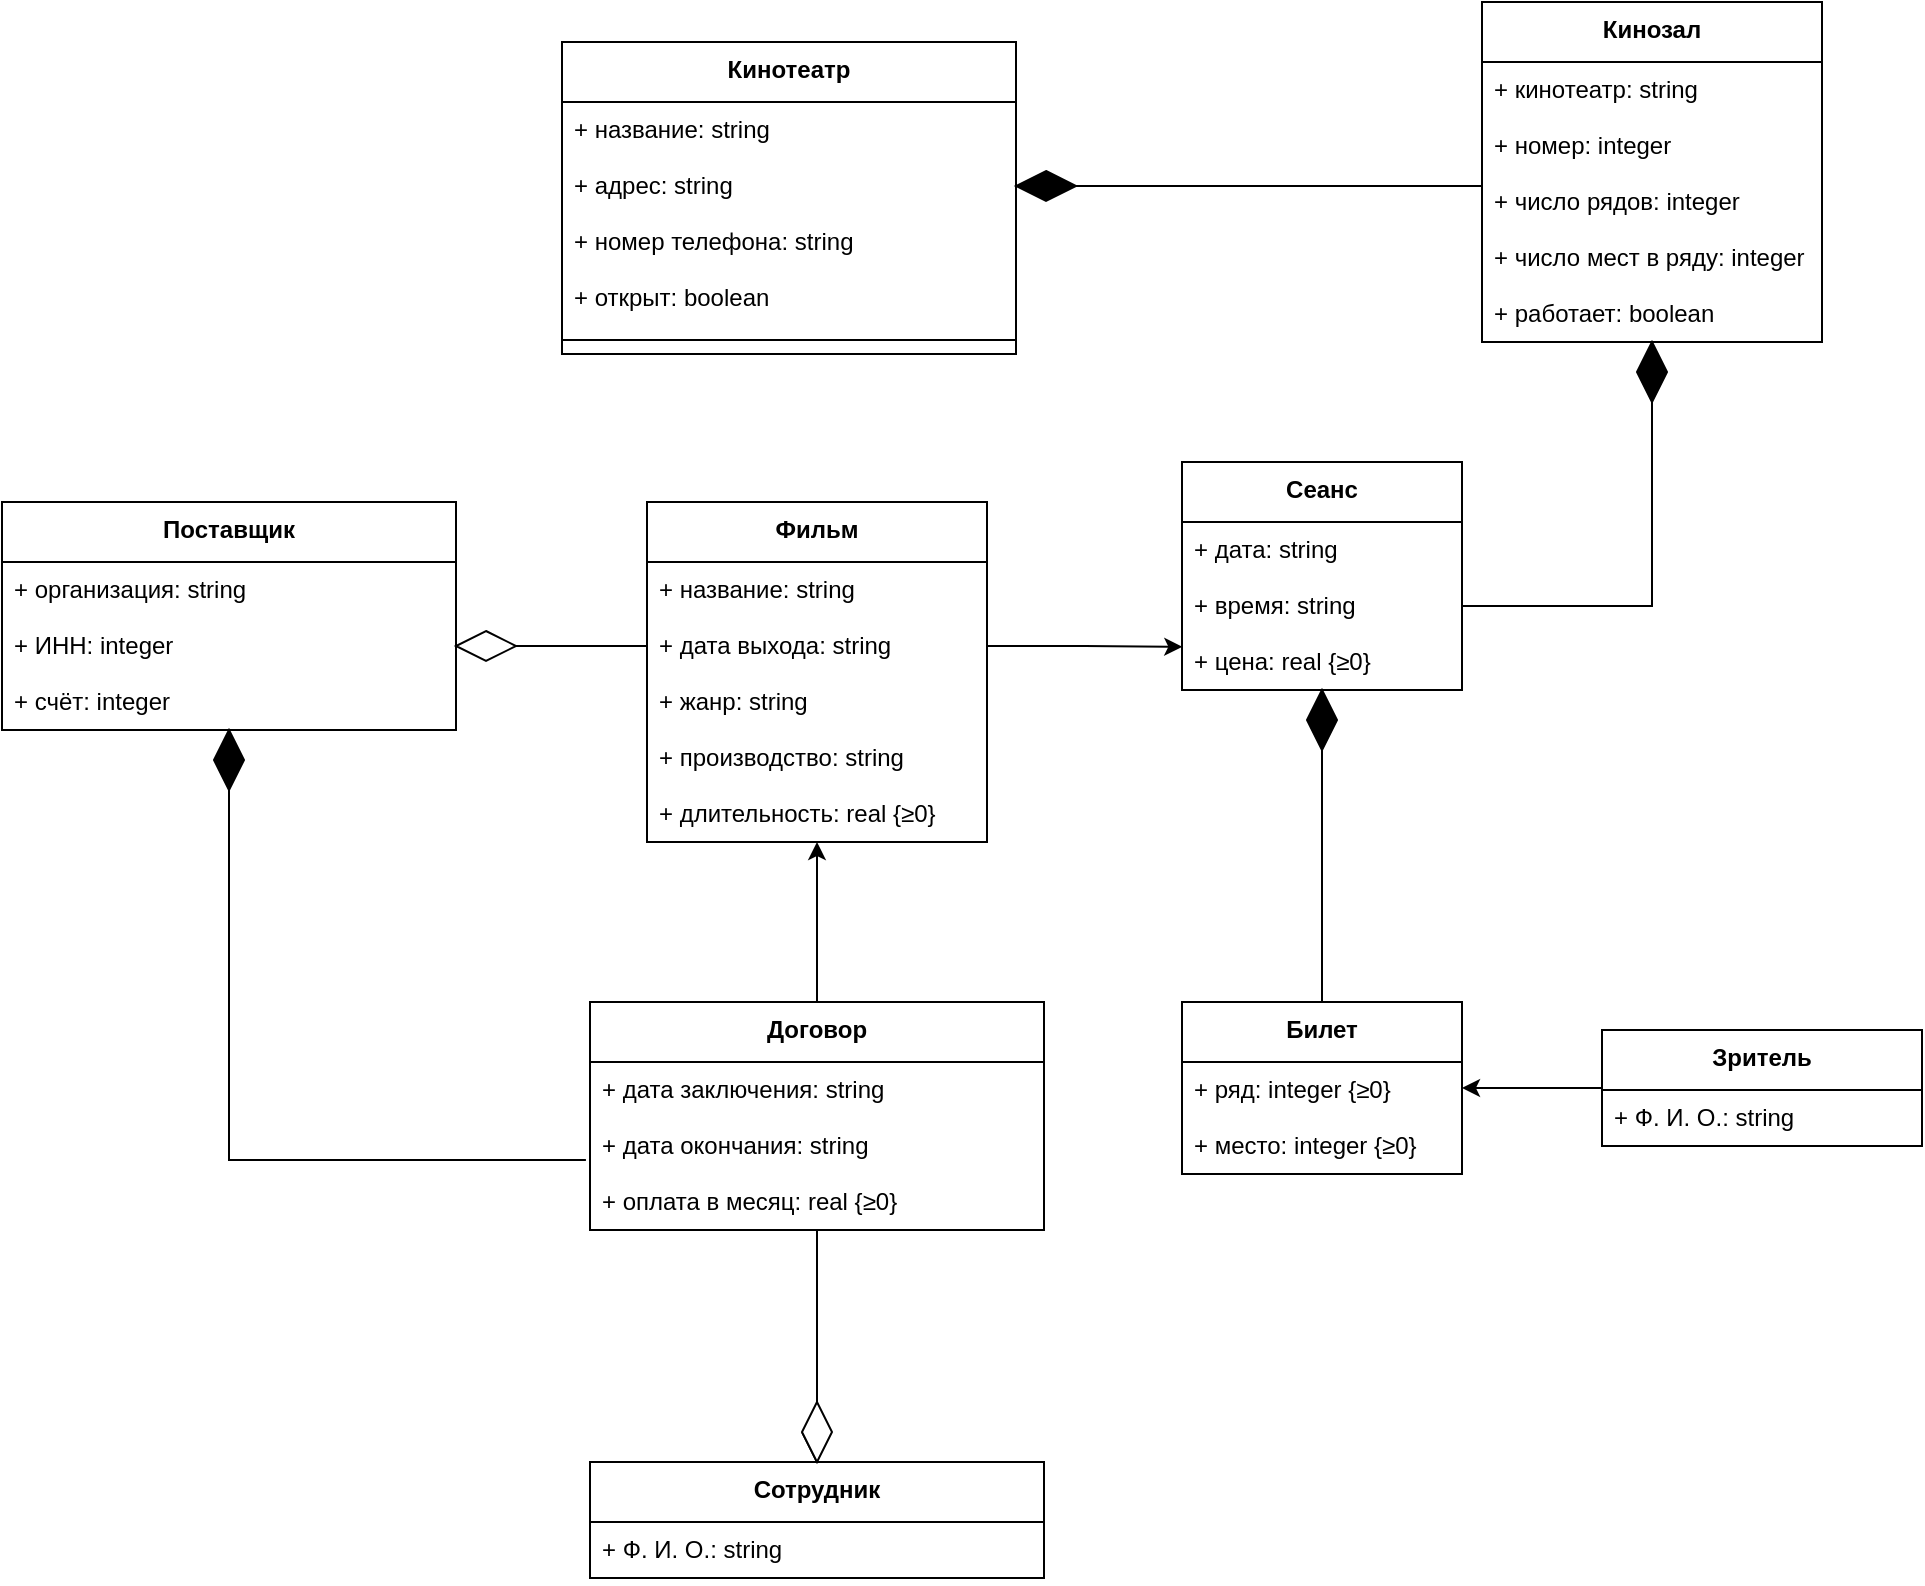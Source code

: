 <mxfile version="24.7.17">
  <diagram name="Страница — 1" id="wiB0xdLLIhYN8P5Gtzej">
    <mxGraphModel dx="2261" dy="762" grid="1" gridSize="10" guides="1" tooltips="1" connect="1" arrows="1" fold="1" page="1" pageScale="1" pageWidth="827" pageHeight="1169" math="0" shadow="0">
      <root>
        <mxCell id="0" />
        <mxCell id="1" parent="0" />
        <mxCell id="2" value="Кинотеатр" style="swimlane;fontStyle=1;align=center;verticalAlign=top;childLayout=stackLayout;horizontal=1;startSize=30;horizontalStack=0;resizeParent=1;resizeParentMax=0;resizeLast=0;collapsible=0;marginBottom=0;" parent="1" vertex="1">
          <mxGeometry x="120" y="80" width="227" height="156" as="geometry" />
        </mxCell>
        <mxCell id="3" value="+ название: string" style="text;strokeColor=none;fillColor=none;align=left;verticalAlign=top;spacingLeft=4;spacingRight=4;overflow=hidden;rotatable=0;points=[[0,0.5],[1,0.5]];portConstraint=eastwest;" parent="2" vertex="1">
          <mxGeometry y="30" width="227" height="28" as="geometry" />
        </mxCell>
        <mxCell id="4" value="+ адрес: string" style="text;strokeColor=none;fillColor=none;align=left;verticalAlign=top;spacingLeft=4;spacingRight=4;overflow=hidden;rotatable=0;points=[[0,0.5],[1,0.5]];portConstraint=eastwest;" parent="2" vertex="1">
          <mxGeometry y="58" width="227" height="28" as="geometry" />
        </mxCell>
        <mxCell id="5" value="+ номер телефона: string" style="text;strokeColor=none;fillColor=none;align=left;verticalAlign=top;spacingLeft=4;spacingRight=4;overflow=hidden;rotatable=0;points=[[0,0.5],[1,0.5]];portConstraint=eastwest;" parent="2" vertex="1">
          <mxGeometry y="86" width="227" height="28" as="geometry" />
        </mxCell>
        <mxCell id="vVGNaH5bN_ZbgL46CGYj-31" value="+ открыт: boolean" style="text;strokeColor=none;fillColor=none;align=left;verticalAlign=top;spacingLeft=4;spacingRight=4;overflow=hidden;rotatable=0;points=[[0,0.5],[1,0.5]];portConstraint=eastwest;" vertex="1" parent="2">
          <mxGeometry y="114" width="227" height="28" as="geometry" />
        </mxCell>
        <mxCell id="6" style="line;strokeWidth=1;fillColor=none;align=left;verticalAlign=middle;spacingTop=-1;spacingLeft=3;spacingRight=3;rotatable=0;labelPosition=right;points=[];portConstraint=eastwest;strokeColor=inherit;" parent="2" vertex="1">
          <mxGeometry y="142" width="227" height="14" as="geometry" />
        </mxCell>
        <mxCell id="q_-b5fSHFq03yZxw9WrV-7" value="Кинозал" style="swimlane;fontStyle=1;align=center;verticalAlign=top;childLayout=stackLayout;horizontal=1;startSize=30;horizontalStack=0;resizeParent=1;resizeParentMax=0;resizeLast=0;collapsible=0;marginBottom=0;" parent="1" vertex="1">
          <mxGeometry x="580" y="60" width="170" height="170" as="geometry" />
        </mxCell>
        <mxCell id="q_-b5fSHFq03yZxw9WrV-9" value="+ кинотеатр: string" style="text;strokeColor=none;fillColor=none;align=left;verticalAlign=top;spacingLeft=4;spacingRight=4;overflow=hidden;rotatable=0;points=[[0,0.5],[1,0.5]];portConstraint=eastwest;" parent="q_-b5fSHFq03yZxw9WrV-7" vertex="1">
          <mxGeometry y="30" width="170" height="28" as="geometry" />
        </mxCell>
        <mxCell id="q_-b5fSHFq03yZxw9WrV-8" value="+ номер: integer" style="text;strokeColor=none;fillColor=none;align=left;verticalAlign=top;spacingLeft=4;spacingRight=4;overflow=hidden;rotatable=0;points=[[0,0.5],[1,0.5]];portConstraint=eastwest;" parent="q_-b5fSHFq03yZxw9WrV-7" vertex="1">
          <mxGeometry y="58" width="170" height="28" as="geometry" />
        </mxCell>
        <mxCell id="q_-b5fSHFq03yZxw9WrV-10" value="+ число рядов: integer" style="text;strokeColor=none;fillColor=none;align=left;verticalAlign=top;spacingLeft=4;spacingRight=4;overflow=hidden;rotatable=0;points=[[0,0.5],[1,0.5]];portConstraint=eastwest;" parent="q_-b5fSHFq03yZxw9WrV-7" vertex="1">
          <mxGeometry y="86" width="170" height="28" as="geometry" />
        </mxCell>
        <mxCell id="q_-b5fSHFq03yZxw9WrV-18" value="+ число мест в ряду: integer" style="text;strokeColor=none;fillColor=none;align=left;verticalAlign=top;spacingLeft=4;spacingRight=4;overflow=hidden;rotatable=0;points=[[0,0.5],[1,0.5]];portConstraint=eastwest;" parent="q_-b5fSHFq03yZxw9WrV-7" vertex="1">
          <mxGeometry y="114" width="170" height="28" as="geometry" />
        </mxCell>
        <mxCell id="vVGNaH5bN_ZbgL46CGYj-28" value="+ работает: boolean" style="text;strokeColor=none;fillColor=none;align=left;verticalAlign=top;spacingLeft=4;spacingRight=4;overflow=hidden;rotatable=0;points=[[0,0.5],[1,0.5]];portConstraint=eastwest;" vertex="1" parent="q_-b5fSHFq03yZxw9WrV-7">
          <mxGeometry y="142" width="170" height="28" as="geometry" />
        </mxCell>
        <mxCell id="q_-b5fSHFq03yZxw9WrV-12" value="Фильм" style="swimlane;fontStyle=1;align=center;verticalAlign=top;childLayout=stackLayout;horizontal=1;startSize=30;horizontalStack=0;resizeParent=1;resizeParentMax=0;resizeLast=0;collapsible=0;marginBottom=0;" parent="1" vertex="1">
          <mxGeometry x="162.5" y="310" width="170" height="170" as="geometry" />
        </mxCell>
        <mxCell id="q_-b5fSHFq03yZxw9WrV-13" value="+ название: string" style="text;strokeColor=none;fillColor=none;align=left;verticalAlign=top;spacingLeft=4;spacingRight=4;overflow=hidden;rotatable=0;points=[[0,0.5],[1,0.5]];portConstraint=eastwest;" parent="q_-b5fSHFq03yZxw9WrV-12" vertex="1">
          <mxGeometry y="30" width="170" height="28" as="geometry" />
        </mxCell>
        <mxCell id="q_-b5fSHFq03yZxw9WrV-14" value="+ дата выхода: string" style="text;strokeColor=none;fillColor=none;align=left;verticalAlign=top;spacingLeft=4;spacingRight=4;overflow=hidden;rotatable=0;points=[[0,0.5],[1,0.5]];portConstraint=eastwest;" parent="q_-b5fSHFq03yZxw9WrV-12" vertex="1">
          <mxGeometry y="58" width="170" height="28" as="geometry" />
        </mxCell>
        <mxCell id="q_-b5fSHFq03yZxw9WrV-15" value="+ жанр: string" style="text;strokeColor=none;fillColor=none;align=left;verticalAlign=top;spacingLeft=4;spacingRight=4;overflow=hidden;rotatable=0;points=[[0,0.5],[1,0.5]];portConstraint=eastwest;" parent="q_-b5fSHFq03yZxw9WrV-12" vertex="1">
          <mxGeometry y="86" width="170" height="28" as="geometry" />
        </mxCell>
        <mxCell id="vVGNaH5bN_ZbgL46CGYj-25" value="+ производство: string" style="text;strokeColor=none;fillColor=none;align=left;verticalAlign=top;spacingLeft=4;spacingRight=4;overflow=hidden;rotatable=0;points=[[0,0.5],[1,0.5]];portConstraint=eastwest;" vertex="1" parent="q_-b5fSHFq03yZxw9WrV-12">
          <mxGeometry y="114" width="170" height="28" as="geometry" />
        </mxCell>
        <mxCell id="vVGNaH5bN_ZbgL46CGYj-26" value="+ длительность: real {≥0}" style="text;strokeColor=none;fillColor=none;align=left;verticalAlign=top;spacingLeft=4;spacingRight=4;overflow=hidden;rotatable=0;points=[[0,0.5],[1,0.5]];portConstraint=eastwest;" vertex="1" parent="q_-b5fSHFq03yZxw9WrV-12">
          <mxGeometry y="142" width="170" height="28" as="geometry" />
        </mxCell>
        <mxCell id="q_-b5fSHFq03yZxw9WrV-44" style="edgeStyle=orthogonalEdgeStyle;rounded=0;orthogonalLoop=1;jettySize=auto;html=1;exitX=1;exitY=0.5;exitDx=0;exitDy=0;endArrow=none;endFill=0;" parent="1" source="Hnir3Y5sHZOj_dVIKYjc-41" target="q_-b5fSHFq03yZxw9WrV-31" edge="1">
          <mxGeometry relative="1" as="geometry" />
        </mxCell>
        <mxCell id="q_-b5fSHFq03yZxw9WrV-26" value="Сеанс" style="swimlane;fontStyle=1;align=center;verticalAlign=top;childLayout=stackLayout;horizontal=1;startSize=30;horizontalStack=0;resizeParent=1;resizeParentMax=0;resizeLast=0;collapsible=0;marginBottom=0;" parent="1" vertex="1">
          <mxGeometry x="430" y="290" width="140" height="114" as="geometry" />
        </mxCell>
        <mxCell id="q_-b5fSHFq03yZxw9WrV-27" value="+ дата: string" style="text;strokeColor=none;fillColor=none;align=left;verticalAlign=top;spacingLeft=4;spacingRight=4;overflow=hidden;rotatable=0;points=[[0,0.5],[1,0.5]];portConstraint=eastwest;" parent="q_-b5fSHFq03yZxw9WrV-26" vertex="1">
          <mxGeometry y="30" width="140" height="28" as="geometry" />
        </mxCell>
        <mxCell id="q_-b5fSHFq03yZxw9WrV-28" value="+ время: string" style="text;strokeColor=none;fillColor=none;align=left;verticalAlign=top;spacingLeft=4;spacingRight=4;overflow=hidden;rotatable=0;points=[[0,0.5],[1,0.5]];portConstraint=eastwest;" parent="q_-b5fSHFq03yZxw9WrV-26" vertex="1">
          <mxGeometry y="58" width="140" height="28" as="geometry" />
        </mxCell>
        <mxCell id="q_-b5fSHFq03yZxw9WrV-29" value="+ цена: real {≥0}&#xa;" style="text;strokeColor=none;fillColor=none;align=left;verticalAlign=top;spacingLeft=4;spacingRight=4;overflow=hidden;rotatable=0;points=[[0,0.5],[1,0.5]];portConstraint=eastwest;" parent="q_-b5fSHFq03yZxw9WrV-26" vertex="1">
          <mxGeometry y="86" width="140" height="28" as="geometry" />
        </mxCell>
        <mxCell id="q_-b5fSHFq03yZxw9WrV-31" value="Билет" style="swimlane;fontStyle=1;align=center;verticalAlign=top;childLayout=stackLayout;horizontal=1;startSize=30;horizontalStack=0;resizeParent=1;resizeParentMax=0;resizeLast=0;collapsible=0;marginBottom=0;" parent="1" vertex="1">
          <mxGeometry x="430" y="560" width="140" height="86" as="geometry" />
        </mxCell>
        <mxCell id="q_-b5fSHFq03yZxw9WrV-33" value="+ ряд: integer {≥0}" style="text;strokeColor=none;fillColor=none;align=left;verticalAlign=top;spacingLeft=4;spacingRight=4;overflow=hidden;rotatable=0;points=[[0,0.5],[1,0.5]];portConstraint=eastwest;" parent="q_-b5fSHFq03yZxw9WrV-31" vertex="1">
          <mxGeometry y="30" width="140" height="28" as="geometry" />
        </mxCell>
        <mxCell id="q_-b5fSHFq03yZxw9WrV-34" value="+ место: integer {≥0}" style="text;strokeColor=none;fillColor=none;align=left;verticalAlign=top;spacingLeft=4;spacingRight=4;overflow=hidden;rotatable=0;points=[[0,0.5],[1,0.5]];portConstraint=eastwest;" parent="q_-b5fSHFq03yZxw9WrV-31" vertex="1">
          <mxGeometry y="58" width="140" height="28" as="geometry" />
        </mxCell>
        <mxCell id="q_-b5fSHFq03yZxw9WrV-36" value="Зритель" style="swimlane;fontStyle=1;align=center;verticalAlign=top;childLayout=stackLayout;horizontal=1;startSize=30;horizontalStack=0;resizeParent=1;resizeParentMax=0;resizeLast=0;collapsible=0;marginBottom=0;" parent="1" vertex="1">
          <mxGeometry x="640" y="574" width="160" height="58" as="geometry" />
        </mxCell>
        <mxCell id="q_-b5fSHFq03yZxw9WrV-37" value="+ Ф. И. О.: string" style="text;strokeColor=none;fillColor=none;align=left;verticalAlign=top;spacingLeft=4;spacingRight=4;overflow=hidden;rotatable=0;points=[[0,0.5],[1,0.5]];portConstraint=eastwest;" parent="q_-b5fSHFq03yZxw9WrV-36" vertex="1">
          <mxGeometry y="30" width="160" height="28" as="geometry" />
        </mxCell>
        <mxCell id="q_-b5fSHFq03yZxw9WrV-43" style="edgeStyle=orthogonalEdgeStyle;rounded=0;orthogonalLoop=1;jettySize=auto;html=1;exitX=1;exitY=0.5;exitDx=0;exitDy=0;entryX=1;entryY=0.5;entryDx=0;entryDy=0;endArrow=none;endFill=0;" parent="1" source="q_-b5fSHFq03yZxw9WrV-28" target="Hnir3Y5sHZOj_dVIKYjc-28" edge="1">
          <mxGeometry relative="1" as="geometry" />
        </mxCell>
        <mxCell id="q_-b5fSHFq03yZxw9WrV-46" style="edgeStyle=orthogonalEdgeStyle;rounded=0;orthogonalLoop=1;jettySize=auto;html=1;exitX=1;exitY=0.5;exitDx=0;exitDy=0;" parent="1" edge="1" source="q_-b5fSHFq03yZxw9WrV-14">
          <mxGeometry relative="1" as="geometry">
            <mxPoint x="370" y="410" as="sourcePoint" />
            <mxPoint x="430.14" y="382.4" as="targetPoint" />
          </mxGeometry>
        </mxCell>
        <mxCell id="Hnir3Y5sHZOj_dVIKYjc-6" value="Сотрудник" style="swimlane;fontStyle=1;align=center;verticalAlign=top;childLayout=stackLayout;horizontal=1;startSize=30;horizontalStack=0;resizeParent=1;resizeParentMax=0;resizeLast=0;collapsible=0;marginBottom=0;" parent="1" vertex="1">
          <mxGeometry x="134" y="790" width="227" height="58" as="geometry" />
        </mxCell>
        <mxCell id="Hnir3Y5sHZOj_dVIKYjc-7" value="+ Ф. И. О.: string" style="text;strokeColor=none;fillColor=none;align=left;verticalAlign=top;spacingLeft=4;spacingRight=4;overflow=hidden;rotatable=0;points=[[0,0.5],[1,0.5]];portConstraint=eastwest;" parent="Hnir3Y5sHZOj_dVIKYjc-6" vertex="1">
          <mxGeometry y="30" width="227" height="28" as="geometry" />
        </mxCell>
        <mxCell id="Hnir3Y5sHZOj_dVIKYjc-11" value="Договор" style="swimlane;fontStyle=1;align=center;verticalAlign=top;childLayout=stackLayout;horizontal=1;startSize=30;horizontalStack=0;resizeParent=1;resizeParentMax=0;resizeLast=0;collapsible=0;marginBottom=0;" parent="1" vertex="1">
          <mxGeometry x="134" y="560" width="227" height="114" as="geometry" />
        </mxCell>
        <mxCell id="Hnir3Y5sHZOj_dVIKYjc-12" value="+ дата заключения: string" style="text;strokeColor=none;fillColor=none;align=left;verticalAlign=top;spacingLeft=4;spacingRight=4;overflow=hidden;rotatable=0;points=[[0,0.5],[1,0.5]];portConstraint=eastwest;" parent="Hnir3Y5sHZOj_dVIKYjc-11" vertex="1">
          <mxGeometry y="30" width="227" height="28" as="geometry" />
        </mxCell>
        <mxCell id="Hnir3Y5sHZOj_dVIKYjc-13" value="+ дата окончания: string" style="text;strokeColor=none;fillColor=none;align=left;verticalAlign=top;spacingLeft=4;spacingRight=4;overflow=hidden;rotatable=0;points=[[0,0.5],[1,0.5]];portConstraint=eastwest;" parent="Hnir3Y5sHZOj_dVIKYjc-11" vertex="1">
          <mxGeometry y="58" width="227" height="28" as="geometry" />
        </mxCell>
        <mxCell id="Hnir3Y5sHZOj_dVIKYjc-14" value="+ оплата в месяц: real {≥0}" style="text;strokeColor=none;fillColor=none;align=left;verticalAlign=top;spacingLeft=4;spacingRight=4;overflow=hidden;rotatable=0;points=[[0,0.5],[1,0.5]];portConstraint=eastwest;" parent="Hnir3Y5sHZOj_dVIKYjc-11" vertex="1">
          <mxGeometry y="86" width="227" height="28" as="geometry" />
        </mxCell>
        <mxCell id="Hnir3Y5sHZOj_dVIKYjc-16" value="Поставщик" style="swimlane;fontStyle=1;align=center;verticalAlign=top;childLayout=stackLayout;horizontal=1;startSize=30;horizontalStack=0;resizeParent=1;resizeParentMax=0;resizeLast=0;collapsible=0;marginBottom=0;" parent="1" vertex="1">
          <mxGeometry x="-160" y="310" width="227" height="114" as="geometry" />
        </mxCell>
        <mxCell id="Hnir3Y5sHZOj_dVIKYjc-17" value="+ организация: string" style="text;strokeColor=none;fillColor=none;align=left;verticalAlign=top;spacingLeft=4;spacingRight=4;overflow=hidden;rotatable=0;points=[[0,0.5],[1,0.5]];portConstraint=eastwest;" parent="Hnir3Y5sHZOj_dVIKYjc-16" vertex="1">
          <mxGeometry y="30" width="227" height="28" as="geometry" />
        </mxCell>
        <mxCell id="Hnir3Y5sHZOj_dVIKYjc-18" value="+ ИНН: integer" style="text;strokeColor=none;fillColor=none;align=left;verticalAlign=top;spacingLeft=4;spacingRight=4;overflow=hidden;rotatable=0;points=[[0,0.5],[1,0.5]];portConstraint=eastwest;" parent="Hnir3Y5sHZOj_dVIKYjc-16" vertex="1">
          <mxGeometry y="58" width="227" height="28" as="geometry" />
        </mxCell>
        <mxCell id="Hnir3Y5sHZOj_dVIKYjc-19" value="+ счёт: integer" style="text;strokeColor=none;fillColor=none;align=left;verticalAlign=top;spacingLeft=4;spacingRight=4;overflow=hidden;rotatable=0;points=[[0,0.5],[1,0.5]];portConstraint=eastwest;" parent="Hnir3Y5sHZOj_dVIKYjc-16" vertex="1">
          <mxGeometry y="86" width="227" height="28" as="geometry" />
        </mxCell>
        <mxCell id="Hnir3Y5sHZOj_dVIKYjc-24" value="" style="edgeStyle=orthogonalEdgeStyle;rounded=0;orthogonalLoop=1;jettySize=auto;html=1;exitX=1;exitY=0.5;exitDx=0;exitDy=0;entryX=0;entryY=0.5;entryDx=0;entryDy=0;" parent="1" source="4" target="Hnir3Y5sHZOj_dVIKYjc-23" edge="1">
          <mxGeometry relative="1" as="geometry">
            <mxPoint x="580" y="152" as="targetPoint" />
            <mxPoint x="347" y="152" as="sourcePoint" />
          </mxGeometry>
        </mxCell>
        <mxCell id="Hnir3Y5sHZOj_dVIKYjc-23" value="" style="rhombus;whiteSpace=wrap;html=1;gradientColor=none;fillStyle=auto;fillColor=#000000;" parent="1" vertex="1">
          <mxGeometry x="347" y="144.5" width="30" height="15" as="geometry" />
        </mxCell>
        <mxCell id="Hnir3Y5sHZOj_dVIKYjc-28" value="" style="rhombus;whiteSpace=wrap;html=1;gradientColor=none;fillStyle=auto;fillColor=#000000;direction=south;" parent="1" vertex="1">
          <mxGeometry x="657.5" y="230" width="15" height="30" as="geometry" />
        </mxCell>
        <mxCell id="Hnir3Y5sHZOj_dVIKYjc-32" value="" style="endArrow=none;html=1;rounded=0;exitX=0;exitY=0.5;exitDx=0;exitDy=0;entryX=0.5;entryY=1;entryDx=0;entryDy=0;" parent="1" source="Hnir3Y5sHZOj_dVIKYjc-33" target="Hnir3Y5sHZOj_dVIKYjc-11" edge="1">
          <mxGeometry width="50" height="50" relative="1" as="geometry">
            <mxPoint x="310" y="680" as="sourcePoint" />
            <mxPoint x="360" y="630" as="targetPoint" />
          </mxGeometry>
        </mxCell>
        <mxCell id="Hnir3Y5sHZOj_dVIKYjc-34" value="" style="endArrow=none;html=1;rounded=0;exitX=0.5;exitY=0;exitDx=0;exitDy=0;entryX=0.5;entryY=1;entryDx=0;entryDy=0;" parent="1" source="Hnir3Y5sHZOj_dVIKYjc-6" target="Hnir3Y5sHZOj_dVIKYjc-33" edge="1">
          <mxGeometry width="50" height="50" relative="1" as="geometry">
            <mxPoint x="248" y="790" as="sourcePoint" />
            <mxPoint x="248" y="688" as="targetPoint" />
          </mxGeometry>
        </mxCell>
        <mxCell id="Hnir3Y5sHZOj_dVIKYjc-33" value="" style="rhombus;whiteSpace=wrap;html=1;gradientColor=none;fillStyle=auto;fillColor=default;direction=south;" parent="1" vertex="1">
          <mxGeometry x="240" y="760" width="15" height="30" as="geometry" />
        </mxCell>
        <mxCell id="Hnir3Y5sHZOj_dVIKYjc-37" value="" style="endArrow=classic;html=1;rounded=0;entryX=0.5;entryY=1;entryDx=0;entryDy=0;exitX=0.5;exitY=0;exitDx=0;exitDy=0;" parent="1" source="Hnir3Y5sHZOj_dVIKYjc-11" target="q_-b5fSHFq03yZxw9WrV-12" edge="1">
          <mxGeometry width="50" height="50" relative="1" as="geometry">
            <mxPoint x="290" y="530" as="sourcePoint" />
            <mxPoint x="270" y="520" as="targetPoint" />
          </mxGeometry>
        </mxCell>
        <mxCell id="Hnir3Y5sHZOj_dVIKYjc-38" style="edgeStyle=orthogonalEdgeStyle;rounded=0;orthogonalLoop=1;jettySize=auto;html=1;exitX=1;exitY=0.5;exitDx=0;exitDy=0;entryX=0;entryY=0.5;entryDx=0;entryDy=0;endArrow=none;endFill=0;" parent="1" source="Hnir3Y5sHZOj_dVIKYjc-39" target="q_-b5fSHFq03yZxw9WrV-14" edge="1">
          <mxGeometry relative="1" as="geometry">
            <mxPoint x="255" y="457.5" as="targetPoint" />
          </mxGeometry>
        </mxCell>
        <mxCell id="Hnir3Y5sHZOj_dVIKYjc-39" value="" style="rhombus;whiteSpace=wrap;html=1;gradientColor=none;fillStyle=auto;fillColor=#FFFFFF;" parent="1" vertex="1">
          <mxGeometry x="67" y="374.5" width="30" height="15" as="geometry" />
        </mxCell>
        <mxCell id="Hnir3Y5sHZOj_dVIKYjc-41" value="" style="rhombus;whiteSpace=wrap;html=1;gradientColor=none;fillStyle=auto;fillColor=#000000;direction=south;" parent="1" vertex="1">
          <mxGeometry x="492.5" y="404" width="15" height="30" as="geometry" />
        </mxCell>
        <mxCell id="vVGNaH5bN_ZbgL46CGYj-6" style="edgeStyle=orthogonalEdgeStyle;rounded=0;orthogonalLoop=1;jettySize=auto;html=1;exitX=1;exitY=0.5;exitDx=0;exitDy=0;entryX=-0.009;entryY=0.75;entryDx=0;entryDy=0;endArrow=none;endFill=0;entryPerimeter=0;" edge="1" parent="1" source="vVGNaH5bN_ZbgL46CGYj-7" target="Hnir3Y5sHZOj_dVIKYjc-13">
          <mxGeometry relative="1" as="geometry">
            <mxPoint x="93" y="507.5" as="targetPoint" />
          </mxGeometry>
        </mxCell>
        <mxCell id="vVGNaH5bN_ZbgL46CGYj-7" value="" style="rhombus;whiteSpace=wrap;html=1;gradientColor=none;fillStyle=auto;fillColor=#000000;direction=south;" vertex="1" parent="1">
          <mxGeometry x="-54" y="424" width="15" height="30" as="geometry" />
        </mxCell>
        <mxCell id="vVGNaH5bN_ZbgL46CGYj-30" style="edgeStyle=orthogonalEdgeStyle;rounded=0;orthogonalLoop=1;jettySize=auto;html=1;exitX=1;exitY=0.5;exitDx=0;exitDy=0;endArrow=none;endFill=0;" edge="1" parent="1" source="Hnir3Y5sHZOj_dVIKYjc-23" target="q_-b5fSHFq03yZxw9WrV-7">
          <mxGeometry relative="1" as="geometry">
            <mxPoint x="380" y="173" as="sourcePoint" />
            <mxPoint x="475" y="90" as="targetPoint" />
            <Array as="points">
              <mxPoint x="530" y="152" />
              <mxPoint x="530" y="152" />
            </Array>
          </mxGeometry>
        </mxCell>
        <mxCell id="vVGNaH5bN_ZbgL46CGYj-35" value="" style="endArrow=classic;html=1;rounded=0;entryX=1;entryY=0.5;entryDx=0;entryDy=0;exitX=0;exitY=0.5;exitDx=0;exitDy=0;" edge="1" parent="1" source="q_-b5fSHFq03yZxw9WrV-36" target="q_-b5fSHFq03yZxw9WrV-31">
          <mxGeometry width="50" height="50" relative="1" as="geometry">
            <mxPoint x="620" y="610" as="sourcePoint" />
            <mxPoint x="400" y="500" as="targetPoint" />
          </mxGeometry>
        </mxCell>
      </root>
    </mxGraphModel>
  </diagram>
</mxfile>
